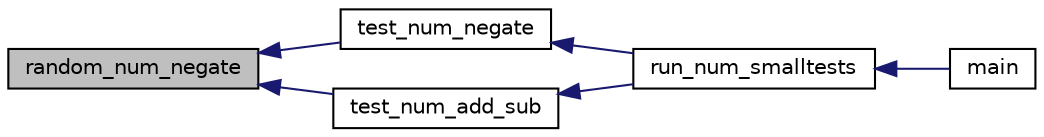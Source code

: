 digraph "random_num_negate"
{
  edge [fontname="Helvetica",fontsize="10",labelfontname="Helvetica",labelfontsize="10"];
  node [fontname="Helvetica",fontsize="10",shape=record];
  rankdir="LR";
  Node591 [label="random_num_negate",height=0.2,width=0.4,color="black", fillcolor="grey75", style="filled", fontcolor="black"];
  Node591 -> Node592 [dir="back",color="midnightblue",fontsize="10",style="solid",fontname="Helvetica"];
  Node592 [label="test_num_negate",height=0.2,width=0.4,color="black", fillcolor="white", style="filled",URL="$d5/d7f/tests_8c.html#a6cccf1ffe3b4863fec653e8bae8c0cb0"];
  Node592 -> Node593 [dir="back",color="midnightblue",fontsize="10",style="solid",fontname="Helvetica"];
  Node593 [label="run_num_smalltests",height=0.2,width=0.4,color="black", fillcolor="white", style="filled",URL="$d5/d7f/tests_8c.html#a6744389614cf74a9b2c10c29e2ddba5c"];
  Node593 -> Node594 [dir="back",color="midnightblue",fontsize="10",style="solid",fontname="Helvetica"];
  Node594 [label="main",height=0.2,width=0.4,color="black", fillcolor="white", style="filled",URL="$d5/d7f/tests_8c.html#a3c04138a5bfe5d72780bb7e82a18e627"];
  Node591 -> Node595 [dir="back",color="midnightblue",fontsize="10",style="solid",fontname="Helvetica"];
  Node595 [label="test_num_add_sub",height=0.2,width=0.4,color="black", fillcolor="white", style="filled",URL="$d5/d7f/tests_8c.html#afee6025ad0daa3ed03a0e666a42bb0e7"];
  Node595 -> Node593 [dir="back",color="midnightblue",fontsize="10",style="solid",fontname="Helvetica"];
}
